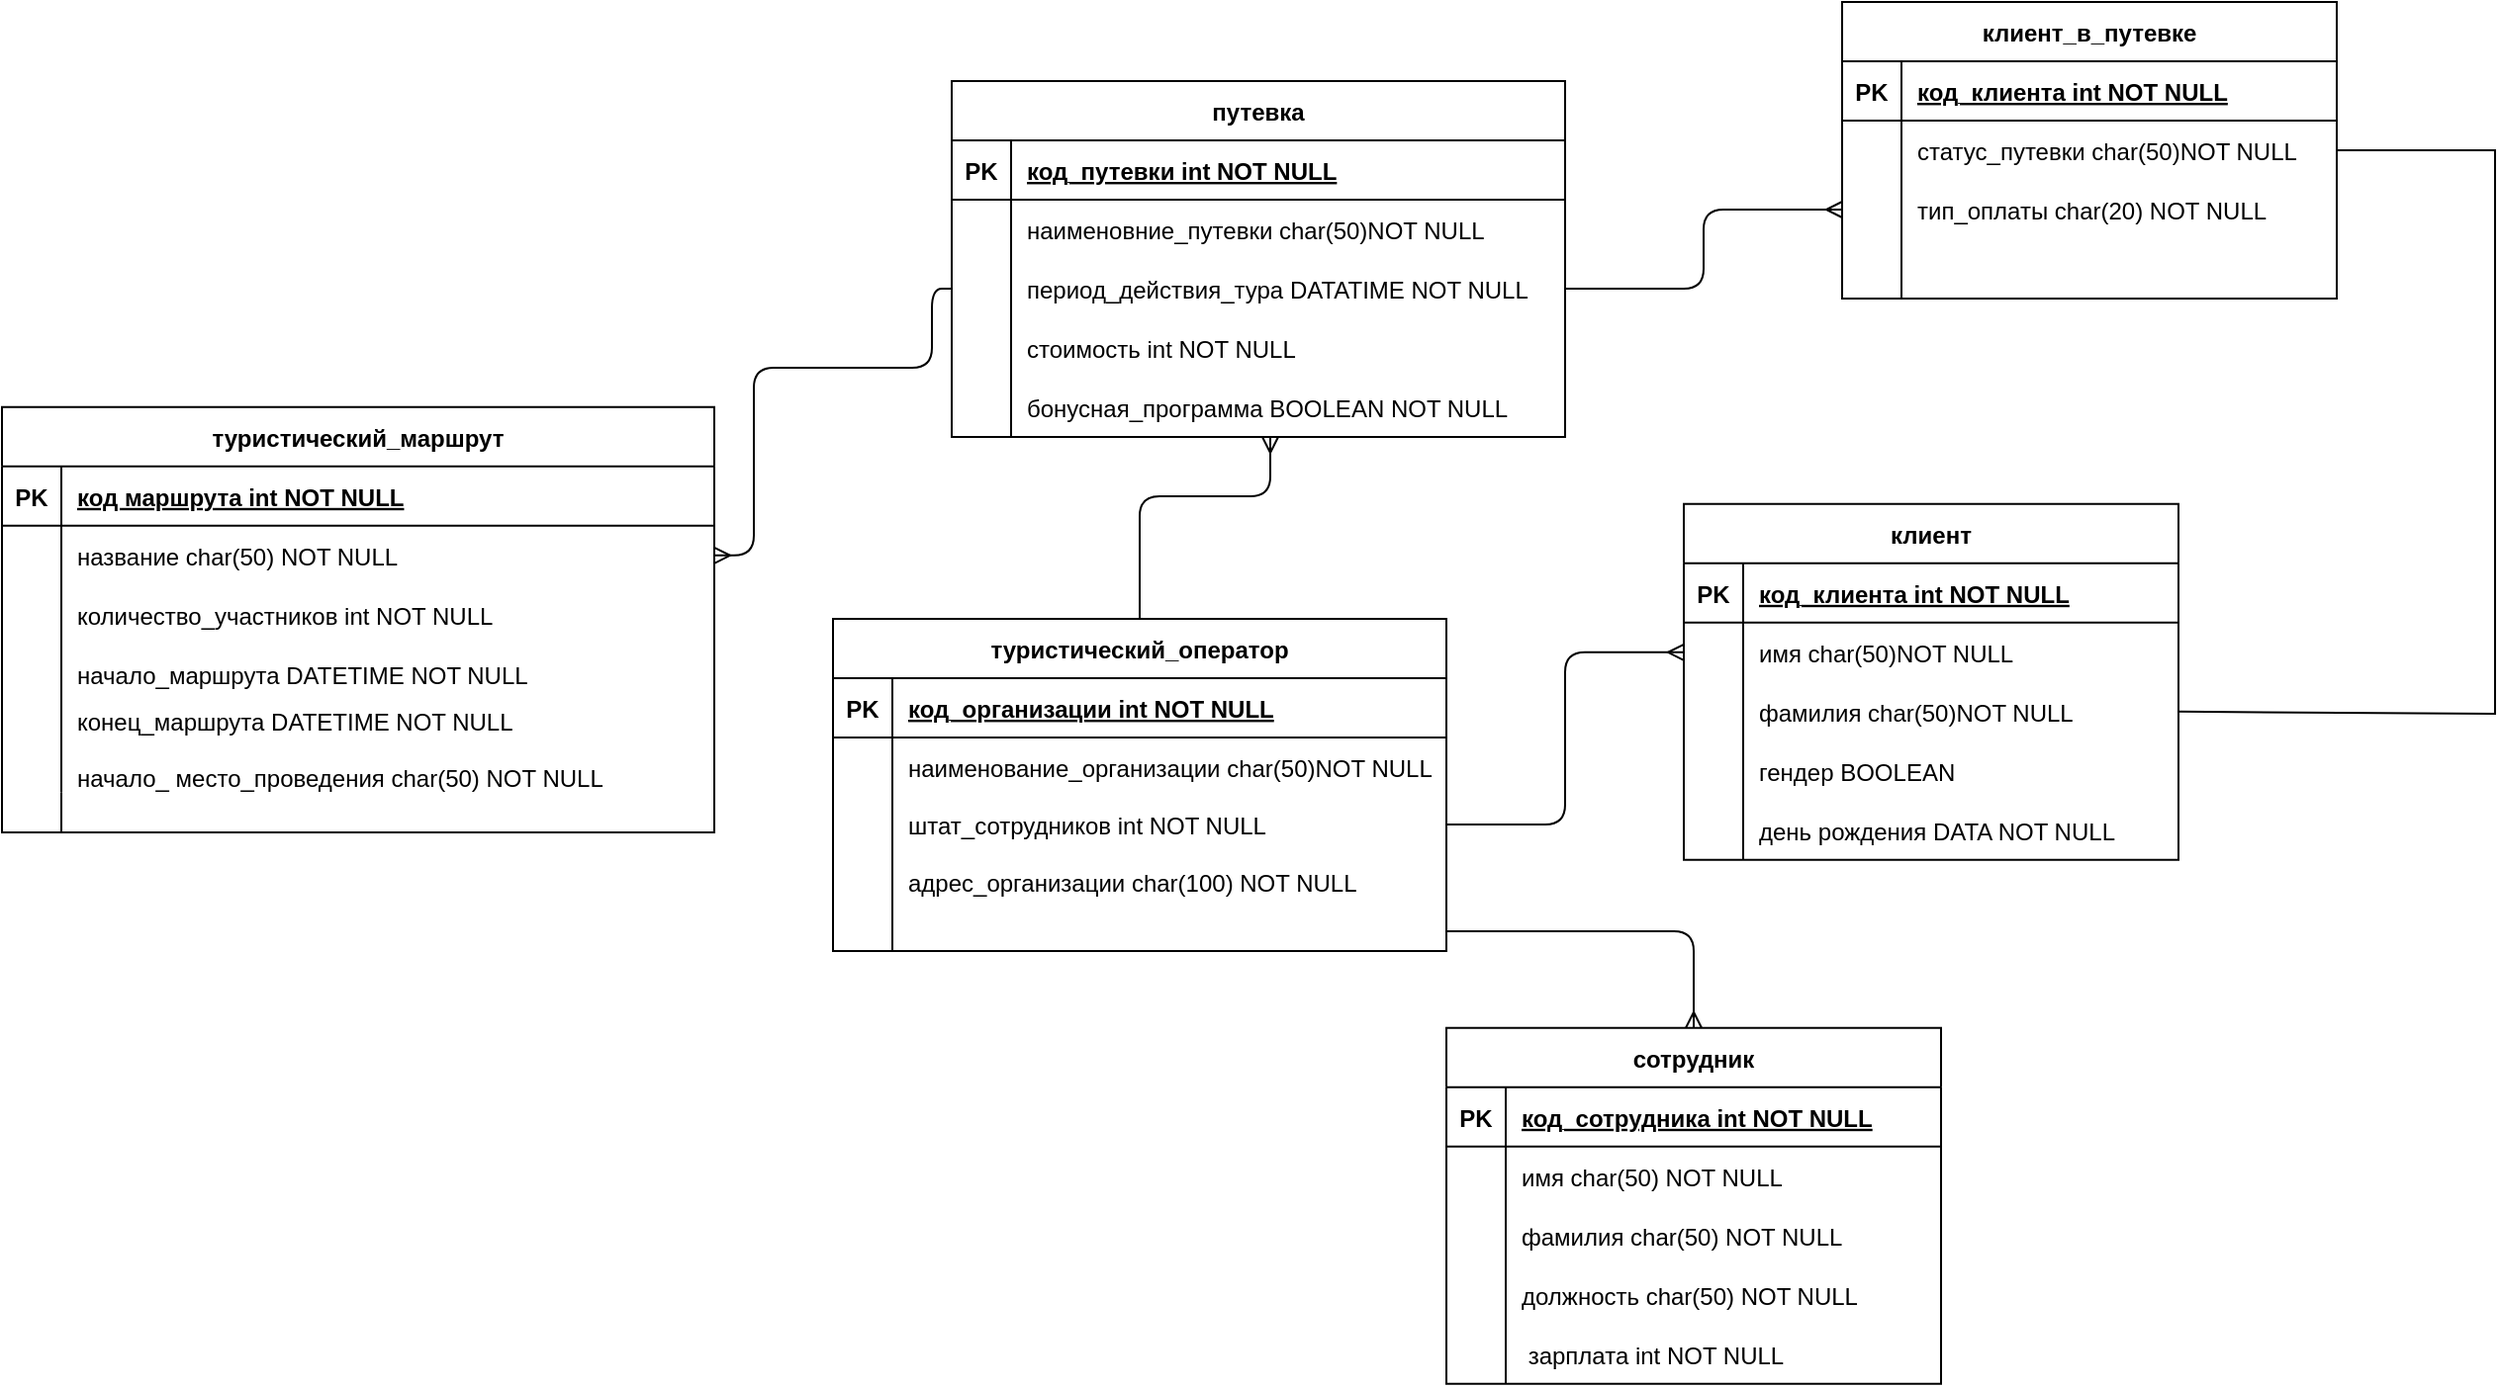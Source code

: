 <mxfile version="20.8.20" type="device" pages="2"><diagram id="9pNSvZv1cm8LxZXLqQYT" name="Страница 1"><mxGraphModel dx="1290" dy="611" grid="1" gridSize="10" guides="1" tooltips="1" connect="1" arrows="1" fold="1" page="1" pageScale="1" pageWidth="850" pageHeight="1100" math="0" shadow="0"><root><mxCell id="0"/><mxCell id="1" parent="0"/><mxCell id="JSvLz7JIpeUkXURHN6qx-24" value="" style="edgeStyle=orthogonalEdgeStyle;endArrow=ERmany;startArrow=none;endFill=0;startFill=0;entryX=1;entryY=0.5;entryDx=0;entryDy=0;exitX=0;exitY=0.5;exitDx=0;exitDy=0;" parent="1" source="sLivveqTH2uI-C7aWuPn-10" target="JSvLz7JIpeUkXURHN6qx-58" edge="1"><mxGeometry width="100" height="100" relative="1" as="geometry"><mxPoint x="890" y="560" as="sourcePoint"/><mxPoint x="800" y="580" as="targetPoint"/><Array as="points"><mxPoint x="890" y="565"/><mxPoint x="890" y="605"/><mxPoint x="800" y="605"/><mxPoint x="800" y="700"/></Array></mxGeometry></mxCell><mxCell id="JSvLz7JIpeUkXURHN6qx-25" value="клиент" style="shape=table;startSize=30;container=1;collapsible=1;childLayout=tableLayout;fixedRows=1;rowLines=0;fontStyle=1;align=center;resizeLast=1;" parent="1" vertex="1"><mxGeometry x="1270.003" y="673.905" width="250" height="180" as="geometry"/></mxCell><mxCell id="JSvLz7JIpeUkXURHN6qx-26" value="" style="shape=partialRectangle;collapsible=0;dropTarget=0;pointerEvents=0;fillColor=none;points=[[0,0.5],[1,0.5]];portConstraint=eastwest;top=0;left=0;right=0;bottom=1;" parent="JSvLz7JIpeUkXURHN6qx-25" vertex="1"><mxGeometry y="30" width="250" height="30" as="geometry"/></mxCell><mxCell id="JSvLz7JIpeUkXURHN6qx-27" value="PK" style="shape=partialRectangle;overflow=hidden;connectable=0;fillColor=none;top=0;left=0;bottom=0;right=0;fontStyle=1;" parent="JSvLz7JIpeUkXURHN6qx-26" vertex="1"><mxGeometry width="30" height="30" as="geometry"><mxRectangle width="30" height="30" as="alternateBounds"/></mxGeometry></mxCell><mxCell id="JSvLz7JIpeUkXURHN6qx-28" value="код_клиента int NOT NULL " style="shape=partialRectangle;overflow=hidden;connectable=0;fillColor=none;top=0;left=0;bottom=0;right=0;align=left;spacingLeft=6;fontStyle=5;" parent="JSvLz7JIpeUkXURHN6qx-26" vertex="1"><mxGeometry x="30" width="220" height="30" as="geometry"><mxRectangle width="220" height="30" as="alternateBounds"/></mxGeometry></mxCell><mxCell id="JSvLz7JIpeUkXURHN6qx-29" value="" style="shape=partialRectangle;collapsible=0;dropTarget=0;pointerEvents=0;fillColor=none;points=[[0,0.5],[1,0.5]];portConstraint=eastwest;top=0;left=0;right=0;bottom=0;" parent="JSvLz7JIpeUkXURHN6qx-25" vertex="1"><mxGeometry y="60" width="250" height="30" as="geometry"/></mxCell><mxCell id="JSvLz7JIpeUkXURHN6qx-30" value="" style="shape=partialRectangle;overflow=hidden;connectable=0;fillColor=none;top=0;left=0;bottom=0;right=0;" parent="JSvLz7JIpeUkXURHN6qx-29" vertex="1"><mxGeometry width="30" height="30" as="geometry"><mxRectangle width="30" height="30" as="alternateBounds"/></mxGeometry></mxCell><mxCell id="JSvLz7JIpeUkXURHN6qx-31" value="имя char(50)NOT NULL" style="shape=partialRectangle;overflow=hidden;connectable=0;fillColor=none;top=0;left=0;bottom=0;right=0;align=left;spacingLeft=6;" parent="JSvLz7JIpeUkXURHN6qx-29" vertex="1"><mxGeometry x="30" width="220" height="30" as="geometry"><mxRectangle width="220" height="30" as="alternateBounds"/></mxGeometry></mxCell><mxCell id="JSvLz7JIpeUkXURHN6qx-187" value="" style="shape=partialRectangle;collapsible=0;dropTarget=0;pointerEvents=0;fillColor=none;points=[[0,0.5],[1,0.5]];portConstraint=eastwest;top=0;left=0;right=0;bottom=0;" parent="JSvLz7JIpeUkXURHN6qx-25" vertex="1"><mxGeometry y="90" width="250" height="30" as="geometry"/></mxCell><mxCell id="JSvLz7JIpeUkXURHN6qx-188" value="" style="shape=partialRectangle;overflow=hidden;connectable=0;fillColor=none;top=0;left=0;bottom=0;right=0;" parent="JSvLz7JIpeUkXURHN6qx-187" vertex="1"><mxGeometry width="30" height="30" as="geometry"><mxRectangle width="30" height="30" as="alternateBounds"/></mxGeometry></mxCell><mxCell id="JSvLz7JIpeUkXURHN6qx-189" value="фамилия char(50)NOT NULL" style="shape=partialRectangle;overflow=hidden;connectable=0;fillColor=none;top=0;left=0;bottom=0;right=0;align=left;spacingLeft=6;" parent="JSvLz7JIpeUkXURHN6qx-187" vertex="1"><mxGeometry x="30" width="220" height="30" as="geometry"><mxRectangle width="220" height="30" as="alternateBounds"/></mxGeometry></mxCell><mxCell id="JSvLz7JIpeUkXURHN6qx-32" value="" style="shape=partialRectangle;collapsible=0;dropTarget=0;pointerEvents=0;fillColor=none;points=[[0,0.5],[1,0.5]];portConstraint=eastwest;top=0;left=0;right=0;bottom=0;" parent="JSvLz7JIpeUkXURHN6qx-25" vertex="1"><mxGeometry y="120" width="250" height="30" as="geometry"/></mxCell><mxCell id="JSvLz7JIpeUkXURHN6qx-33" value="" style="shape=partialRectangle;overflow=hidden;connectable=0;fillColor=none;top=0;left=0;bottom=0;right=0;" parent="JSvLz7JIpeUkXURHN6qx-32" vertex="1"><mxGeometry width="30" height="30" as="geometry"><mxRectangle width="30" height="30" as="alternateBounds"/></mxGeometry></mxCell><mxCell id="JSvLz7JIpeUkXURHN6qx-34" value="гендер BOOLEAN" style="shape=partialRectangle;overflow=hidden;connectable=0;fillColor=none;top=0;left=0;bottom=0;right=0;align=left;spacingLeft=6;" parent="JSvLz7JIpeUkXURHN6qx-32" vertex="1"><mxGeometry x="30" width="220" height="30" as="geometry"><mxRectangle width="220" height="30" as="alternateBounds"/></mxGeometry></mxCell><mxCell id="JSvLz7JIpeUkXURHN6qx-35" value="" style="shape=partialRectangle;collapsible=0;dropTarget=0;pointerEvents=0;fillColor=none;points=[[0,0.5],[1,0.5]];portConstraint=eastwest;top=0;left=0;right=0;bottom=0;" parent="JSvLz7JIpeUkXURHN6qx-25" vertex="1"><mxGeometry y="150" width="250" height="30" as="geometry"/></mxCell><mxCell id="JSvLz7JIpeUkXURHN6qx-36" value="" style="shape=partialRectangle;overflow=hidden;connectable=0;fillColor=none;top=0;left=0;bottom=0;right=0;" parent="JSvLz7JIpeUkXURHN6qx-35" vertex="1"><mxGeometry width="30" height="30" as="geometry"><mxRectangle width="30" height="30" as="alternateBounds"/></mxGeometry></mxCell><mxCell id="JSvLz7JIpeUkXURHN6qx-37" value="день рождения DATA NOT NULL" style="shape=partialRectangle;overflow=hidden;connectable=0;fillColor=none;top=0;left=0;bottom=0;right=0;align=left;spacingLeft=6;" parent="JSvLz7JIpeUkXURHN6qx-35" vertex="1"><mxGeometry x="30" width="220" height="30" as="geometry"><mxRectangle width="220" height="30" as="alternateBounds"/></mxGeometry></mxCell><mxCell id="JSvLz7JIpeUkXURHN6qx-54" value="туристический_маршрут" style="shape=table;startSize=30;container=1;collapsible=1;childLayout=tableLayout;fixedRows=1;rowLines=0;fontStyle=1;align=center;resizeLast=1;" parent="1" vertex="1"><mxGeometry x="420" y="624.9" width="360" height="215.1" as="geometry"/></mxCell><mxCell id="JSvLz7JIpeUkXURHN6qx-55" value="" style="shape=partialRectangle;collapsible=0;dropTarget=0;pointerEvents=0;fillColor=none;points=[[0,0.5],[1,0.5]];portConstraint=eastwest;top=0;left=0;right=0;bottom=1;" parent="JSvLz7JIpeUkXURHN6qx-54" vertex="1"><mxGeometry y="30" width="360" height="30" as="geometry"/></mxCell><mxCell id="JSvLz7JIpeUkXURHN6qx-56" value="PK" style="shape=partialRectangle;overflow=hidden;connectable=0;fillColor=none;top=0;left=0;bottom=0;right=0;fontStyle=1;" parent="JSvLz7JIpeUkXURHN6qx-55" vertex="1"><mxGeometry width="30" height="30" as="geometry"><mxRectangle width="30" height="30" as="alternateBounds"/></mxGeometry></mxCell><mxCell id="JSvLz7JIpeUkXURHN6qx-57" value="код маршрута int NOT NULL " style="shape=partialRectangle;overflow=hidden;connectable=0;fillColor=none;top=0;left=0;bottom=0;right=0;align=left;spacingLeft=6;fontStyle=5;" parent="JSvLz7JIpeUkXURHN6qx-55" vertex="1"><mxGeometry x="30" width="330" height="30" as="geometry"><mxRectangle width="330" height="30" as="alternateBounds"/></mxGeometry></mxCell><mxCell id="JSvLz7JIpeUkXURHN6qx-58" value="" style="shape=partialRectangle;collapsible=0;dropTarget=0;pointerEvents=0;fillColor=none;points=[[0,0.5],[1,0.5]];portConstraint=eastwest;top=0;left=0;right=0;bottom=0;" parent="JSvLz7JIpeUkXURHN6qx-54" vertex="1"><mxGeometry y="60" width="360" height="30" as="geometry"/></mxCell><mxCell id="JSvLz7JIpeUkXURHN6qx-59" value="" style="shape=partialRectangle;overflow=hidden;connectable=0;fillColor=none;top=0;left=0;bottom=0;right=0;" parent="JSvLz7JIpeUkXURHN6qx-58" vertex="1"><mxGeometry width="30" height="30" as="geometry"><mxRectangle width="30" height="30" as="alternateBounds"/></mxGeometry></mxCell><mxCell id="JSvLz7JIpeUkXURHN6qx-60" value="название char(50) NOT NULL" style="shape=partialRectangle;overflow=hidden;connectable=0;fillColor=none;top=0;left=0;bottom=0;right=0;align=left;spacingLeft=6;fontStyle=0" parent="JSvLz7JIpeUkXURHN6qx-58" vertex="1"><mxGeometry x="30" width="330" height="30" as="geometry"><mxRectangle width="330" height="30" as="alternateBounds"/></mxGeometry></mxCell><mxCell id="JSvLz7JIpeUkXURHN6qx-61" value="" style="shape=partialRectangle;collapsible=0;dropTarget=0;pointerEvents=0;fillColor=none;points=[[0,0.5],[1,0.5]];portConstraint=eastwest;top=0;left=0;right=0;bottom=0;" parent="JSvLz7JIpeUkXURHN6qx-54" vertex="1"><mxGeometry y="90" width="360" height="30" as="geometry"/></mxCell><mxCell id="JSvLz7JIpeUkXURHN6qx-62" value="" style="shape=partialRectangle;overflow=hidden;connectable=0;fillColor=none;top=0;left=0;bottom=0;right=0;" parent="JSvLz7JIpeUkXURHN6qx-61" vertex="1"><mxGeometry width="30" height="30" as="geometry"><mxRectangle width="30" height="30" as="alternateBounds"/></mxGeometry></mxCell><mxCell id="JSvLz7JIpeUkXURHN6qx-63" value="количество_участников int NOT NULL" style="shape=partialRectangle;overflow=hidden;connectable=0;fillColor=none;top=0;left=0;bottom=0;right=0;align=left;spacingLeft=6;" parent="JSvLz7JIpeUkXURHN6qx-61" vertex="1"><mxGeometry x="30" width="330" height="30" as="geometry"><mxRectangle width="330" height="30" as="alternateBounds"/></mxGeometry></mxCell><mxCell id="JSvLz7JIpeUkXURHN6qx-64" value="" style="shape=partialRectangle;collapsible=0;dropTarget=0;pointerEvents=0;fillColor=none;points=[[0,0.5],[1,0.5]];portConstraint=eastwest;top=0;left=0;right=0;bottom=0;" parent="JSvLz7JIpeUkXURHN6qx-54" vertex="1"><mxGeometry y="120" width="360" height="30" as="geometry"/></mxCell><mxCell id="JSvLz7JIpeUkXURHN6qx-65" value="" style="shape=partialRectangle;overflow=hidden;connectable=0;fillColor=none;top=0;left=0;bottom=0;right=0;" parent="JSvLz7JIpeUkXURHN6qx-64" vertex="1"><mxGeometry width="30" height="30" as="geometry"><mxRectangle width="30" height="30" as="alternateBounds"/></mxGeometry></mxCell><mxCell id="JSvLz7JIpeUkXURHN6qx-66" value="начало_маршрута DATETIME NOT NULL" style="shape=partialRectangle;overflow=hidden;connectable=0;fillColor=none;top=0;left=0;bottom=0;right=0;align=left;spacingLeft=6;" parent="JSvLz7JIpeUkXURHN6qx-64" vertex="1"><mxGeometry x="30" width="330" height="30" as="geometry"><mxRectangle width="330" height="30" as="alternateBounds"/></mxGeometry></mxCell><mxCell id="JSvLz7JIpeUkXURHN6qx-67" value="" style="shape=partialRectangle;collapsible=0;dropTarget=0;pointerEvents=0;fillColor=none;points=[[0,0.5],[1,0.5]];portConstraint=eastwest;top=0;left=0;right=0;bottom=0;" parent="JSvLz7JIpeUkXURHN6qx-54" vertex="1"><mxGeometry y="150" width="360" height="45" as="geometry"/></mxCell><mxCell id="JSvLz7JIpeUkXURHN6qx-68" value="" style="shape=partialRectangle;overflow=hidden;connectable=0;fillColor=none;top=0;left=0;bottom=0;right=0;" parent="JSvLz7JIpeUkXURHN6qx-67" vertex="1"><mxGeometry width="30" height="45" as="geometry"><mxRectangle width="30" height="45" as="alternateBounds"/></mxGeometry></mxCell><mxCell id="JSvLz7JIpeUkXURHN6qx-69" value="конец_маршрута DATETIME NOT NULL&#10;&#10;" style="shape=partialRectangle;overflow=hidden;connectable=0;fillColor=none;top=0;left=0;bottom=0;right=0;align=left;spacingLeft=6;" parent="JSvLz7JIpeUkXURHN6qx-67" vertex="1"><mxGeometry x="30" width="330" height="45" as="geometry"><mxRectangle width="330" height="45" as="alternateBounds"/></mxGeometry></mxCell><mxCell id="JSvLz7JIpeUkXURHN6qx-169" value="" style="edgeStyle=orthogonalEdgeStyle;endArrow=ERmany;startArrow=none;endFill=0;startFill=0;exitX=1;exitY=0.5;exitDx=0;exitDy=0;entryX=0;entryY=0.5;entryDx=0;entryDy=0;" parent="1" source="sLivveqTH2uI-C7aWuPn-10" target="H5xOUvcDGnsaONDQnz5r-8" edge="1"><mxGeometry width="100" height="100" relative="1" as="geometry"><mxPoint x="1200" y="590" as="sourcePoint"/><mxPoint x="1600" y="720" as="targetPoint"/></mxGeometry></mxCell><mxCell id="JSvLz7JIpeUkXURHN6qx-183" value="" style="edgeStyle=orthogonalEdgeStyle;endArrow=ERmany;startArrow=none;endFill=0;startFill=0;entryX=0;entryY=0.5;entryDx=0;entryDy=0;exitX=1;exitY=0.5;exitDx=0;exitDy=0;" parent="1" source="sLivveqTH2uI-C7aWuPn-44" target="JSvLz7JIpeUkXURHN6qx-29" edge="1"><mxGeometry width="100" height="100" relative="1" as="geometry"><mxPoint x="1180" y="900" as="sourcePoint"/><mxPoint x="1190.033" y="983.905" as="targetPoint"/></mxGeometry></mxCell><mxCell id="gkys1zccsTTj8835w1eK-18" value="начало_ место_проведения char(50) NOT NULL&#10;&#10;" style="shape=partialRectangle;overflow=hidden;connectable=0;fillColor=none;top=0;left=0;bottom=0;right=0;align=left;spacingLeft=6;" parent="1" vertex="1"><mxGeometry x="450" y="804" width="300" height="36" as="geometry"><mxRectangle width="251.33" height="36" as="alternateBounds"/></mxGeometry></mxCell><mxCell id="sLivveqTH2uI-C7aWuPn-1" value="" style="endArrow=none;html=1;rounded=0;" parent="1" edge="1"><mxGeometry width="50" height="50" relative="1" as="geometry"><mxPoint x="450" y="840" as="sourcePoint"/><mxPoint x="450" y="820" as="targetPoint"/></mxGeometry></mxCell><mxCell id="sLivveqTH2uI-C7aWuPn-3" value="путевка" style="shape=table;startSize=30;container=1;collapsible=1;childLayout=tableLayout;fixedRows=1;rowLines=0;fontStyle=1;align=center;resizeLast=1;" parent="1" vertex="1"><mxGeometry x="900" y="460" width="310" height="180" as="geometry"/></mxCell><mxCell id="sLivveqTH2uI-C7aWuPn-4" value="" style="shape=partialRectangle;collapsible=0;dropTarget=0;pointerEvents=0;fillColor=none;points=[[0,0.5],[1,0.5]];portConstraint=eastwest;top=0;left=0;right=0;bottom=1;" parent="sLivveqTH2uI-C7aWuPn-3" vertex="1"><mxGeometry y="30" width="310" height="30" as="geometry"/></mxCell><mxCell id="sLivveqTH2uI-C7aWuPn-5" value="PK" style="shape=partialRectangle;overflow=hidden;connectable=0;fillColor=none;top=0;left=0;bottom=0;right=0;fontStyle=1;" parent="sLivveqTH2uI-C7aWuPn-4" vertex="1"><mxGeometry width="30" height="30" as="geometry"><mxRectangle width="30" height="30" as="alternateBounds"/></mxGeometry></mxCell><mxCell id="sLivveqTH2uI-C7aWuPn-6" value="код_путевки int NOT NULL " style="shape=partialRectangle;overflow=hidden;connectable=0;fillColor=none;top=0;left=0;bottom=0;right=0;align=left;spacingLeft=6;fontStyle=5;" parent="sLivveqTH2uI-C7aWuPn-4" vertex="1"><mxGeometry x="30" width="280" height="30" as="geometry"><mxRectangle width="280" height="30" as="alternateBounds"/></mxGeometry></mxCell><mxCell id="sLivveqTH2uI-C7aWuPn-7" value="" style="shape=partialRectangle;collapsible=0;dropTarget=0;pointerEvents=0;fillColor=none;points=[[0,0.5],[1,0.5]];portConstraint=eastwest;top=0;left=0;right=0;bottom=0;" parent="sLivveqTH2uI-C7aWuPn-3" vertex="1"><mxGeometry y="60" width="310" height="30" as="geometry"/></mxCell><mxCell id="sLivveqTH2uI-C7aWuPn-8" value="" style="shape=partialRectangle;overflow=hidden;connectable=0;fillColor=none;top=0;left=0;bottom=0;right=0;" parent="sLivveqTH2uI-C7aWuPn-7" vertex="1"><mxGeometry width="30" height="30" as="geometry"><mxRectangle width="30" height="30" as="alternateBounds"/></mxGeometry></mxCell><mxCell id="sLivveqTH2uI-C7aWuPn-9" value="наименовние_путевки char(50)NOT NULL" style="shape=partialRectangle;overflow=hidden;connectable=0;fillColor=none;top=0;left=0;bottom=0;right=0;align=left;spacingLeft=6;" parent="sLivveqTH2uI-C7aWuPn-7" vertex="1"><mxGeometry x="30" width="280" height="30" as="geometry"><mxRectangle width="280" height="30" as="alternateBounds"/></mxGeometry></mxCell><mxCell id="sLivveqTH2uI-C7aWuPn-10" value="" style="shape=partialRectangle;collapsible=0;dropTarget=0;pointerEvents=0;fillColor=none;points=[[0,0.5],[1,0.5]];portConstraint=eastwest;top=0;left=0;right=0;bottom=0;" parent="sLivveqTH2uI-C7aWuPn-3" vertex="1"><mxGeometry y="90" width="310" height="30" as="geometry"/></mxCell><mxCell id="sLivveqTH2uI-C7aWuPn-11" value="" style="shape=partialRectangle;overflow=hidden;connectable=0;fillColor=none;top=0;left=0;bottom=0;right=0;" parent="sLivveqTH2uI-C7aWuPn-10" vertex="1"><mxGeometry width="30" height="30" as="geometry"><mxRectangle width="30" height="30" as="alternateBounds"/></mxGeometry></mxCell><mxCell id="sLivveqTH2uI-C7aWuPn-12" value="период_действия_тура DATATIME NOT NULL" style="shape=partialRectangle;overflow=hidden;connectable=0;fillColor=none;top=0;left=0;bottom=0;right=0;align=left;spacingLeft=6;" parent="sLivveqTH2uI-C7aWuPn-10" vertex="1"><mxGeometry x="30" width="280" height="30" as="geometry"><mxRectangle width="280" height="30" as="alternateBounds"/></mxGeometry></mxCell><mxCell id="sLivveqTH2uI-C7aWuPn-13" value="" style="shape=partialRectangle;collapsible=0;dropTarget=0;pointerEvents=0;fillColor=none;points=[[0,0.5],[1,0.5]];portConstraint=eastwest;top=0;left=0;right=0;bottom=0;" parent="sLivveqTH2uI-C7aWuPn-3" vertex="1"><mxGeometry y="120" width="310" height="30" as="geometry"/></mxCell><mxCell id="sLivveqTH2uI-C7aWuPn-14" value="" style="shape=partialRectangle;overflow=hidden;connectable=0;fillColor=none;top=0;left=0;bottom=0;right=0;" parent="sLivveqTH2uI-C7aWuPn-13" vertex="1"><mxGeometry width="30" height="30" as="geometry"><mxRectangle width="30" height="30" as="alternateBounds"/></mxGeometry></mxCell><mxCell id="sLivveqTH2uI-C7aWuPn-15" value="стоимость int NOT NULL" style="shape=partialRectangle;overflow=hidden;connectable=0;fillColor=none;top=0;left=0;bottom=0;right=0;align=left;spacingLeft=6;" parent="sLivveqTH2uI-C7aWuPn-13" vertex="1"><mxGeometry x="30" width="280" height="30" as="geometry"><mxRectangle width="280" height="30" as="alternateBounds"/></mxGeometry></mxCell><mxCell id="sLivveqTH2uI-C7aWuPn-16" value="" style="shape=partialRectangle;collapsible=0;dropTarget=0;pointerEvents=0;fillColor=none;points=[[0,0.5],[1,0.5]];portConstraint=eastwest;top=0;left=0;right=0;bottom=0;" parent="sLivveqTH2uI-C7aWuPn-3" vertex="1"><mxGeometry y="150" width="310" height="30" as="geometry"/></mxCell><mxCell id="sLivveqTH2uI-C7aWuPn-17" value="" style="shape=partialRectangle;overflow=hidden;connectable=0;fillColor=none;top=0;left=0;bottom=0;right=0;" parent="sLivveqTH2uI-C7aWuPn-16" vertex="1"><mxGeometry width="30" height="30" as="geometry"><mxRectangle width="30" height="30" as="alternateBounds"/></mxGeometry></mxCell><mxCell id="sLivveqTH2uI-C7aWuPn-18" value="бонусная_программа BOOLEAN NOT NULL" style="shape=partialRectangle;overflow=hidden;connectable=0;fillColor=none;top=0;left=0;bottom=0;right=0;align=left;spacingLeft=6;" parent="sLivveqTH2uI-C7aWuPn-16" vertex="1"><mxGeometry x="30" width="280" height="30" as="geometry"><mxRectangle width="280" height="30" as="alternateBounds"/></mxGeometry></mxCell><mxCell id="sLivveqTH2uI-C7aWuPn-37" value="туристический_оператор" style="shape=table;startSize=30;container=1;collapsible=1;childLayout=tableLayout;fixedRows=1;rowLines=0;fontStyle=1;align=center;resizeLast=1;" parent="1" vertex="1"><mxGeometry x="840" y="732" width="310" height="168" as="geometry"/></mxCell><mxCell id="sLivveqTH2uI-C7aWuPn-38" value="" style="shape=partialRectangle;collapsible=0;dropTarget=0;pointerEvents=0;fillColor=none;points=[[0,0.5],[1,0.5]];portConstraint=eastwest;top=0;left=0;right=0;bottom=1;" parent="sLivveqTH2uI-C7aWuPn-37" vertex="1"><mxGeometry y="30" width="310" height="30" as="geometry"/></mxCell><mxCell id="sLivveqTH2uI-C7aWuPn-39" value="PK" style="shape=partialRectangle;overflow=hidden;connectable=0;fillColor=none;top=0;left=0;bottom=0;right=0;fontStyle=1;" parent="sLivveqTH2uI-C7aWuPn-38" vertex="1"><mxGeometry width="30" height="30" as="geometry"><mxRectangle width="30" height="30" as="alternateBounds"/></mxGeometry></mxCell><mxCell id="sLivveqTH2uI-C7aWuPn-40" value="код_организации int NOT NULL " style="shape=partialRectangle;overflow=hidden;connectable=0;fillColor=none;top=0;left=0;bottom=0;right=0;align=left;spacingLeft=6;fontStyle=5;" parent="sLivveqTH2uI-C7aWuPn-38" vertex="1"><mxGeometry x="30" width="280" height="30" as="geometry"><mxRectangle width="280" height="30" as="alternateBounds"/></mxGeometry></mxCell><mxCell id="sLivveqTH2uI-C7aWuPn-41" value="" style="shape=partialRectangle;collapsible=0;dropTarget=0;pointerEvents=0;fillColor=none;points=[[0,0.5],[1,0.5]];portConstraint=eastwest;top=0;left=0;right=0;bottom=0;" parent="sLivveqTH2uI-C7aWuPn-37" vertex="1"><mxGeometry y="60" width="310" height="30" as="geometry"/></mxCell><mxCell id="sLivveqTH2uI-C7aWuPn-42" value="" style="shape=partialRectangle;overflow=hidden;connectable=0;fillColor=none;top=0;left=0;bottom=0;right=0;" parent="sLivveqTH2uI-C7aWuPn-41" vertex="1"><mxGeometry width="30" height="30" as="geometry"><mxRectangle width="30" height="30" as="alternateBounds"/></mxGeometry></mxCell><mxCell id="sLivveqTH2uI-C7aWuPn-43" value="наименование_организации char(50)NOT NULL" style="shape=partialRectangle;overflow=hidden;connectable=0;fillColor=none;top=0;left=0;bottom=0;right=0;align=left;spacingLeft=6;" parent="sLivveqTH2uI-C7aWuPn-41" vertex="1"><mxGeometry x="30" width="280" height="30" as="geometry"><mxRectangle width="280" height="30" as="alternateBounds"/></mxGeometry></mxCell><mxCell id="sLivveqTH2uI-C7aWuPn-44" value="" style="shape=partialRectangle;collapsible=0;dropTarget=0;pointerEvents=0;fillColor=none;points=[[0,0.5],[1,0.5]];portConstraint=eastwest;top=0;left=0;right=0;bottom=0;" parent="sLivveqTH2uI-C7aWuPn-37" vertex="1"><mxGeometry y="90" width="310" height="28" as="geometry"/></mxCell><mxCell id="sLivveqTH2uI-C7aWuPn-45" value="" style="shape=partialRectangle;overflow=hidden;connectable=0;fillColor=none;top=0;left=0;bottom=0;right=0;" parent="sLivveqTH2uI-C7aWuPn-44" vertex="1"><mxGeometry width="30" height="28" as="geometry"><mxRectangle width="30" height="28" as="alternateBounds"/></mxGeometry></mxCell><mxCell id="sLivveqTH2uI-C7aWuPn-46" value="штат_сотрудников int NOT NULL" style="shape=partialRectangle;overflow=hidden;connectable=0;fillColor=none;top=0;left=0;bottom=0;right=0;align=left;spacingLeft=6;" parent="sLivveqTH2uI-C7aWuPn-44" vertex="1"><mxGeometry x="30" width="280" height="28" as="geometry"><mxRectangle width="280" height="28" as="alternateBounds"/></mxGeometry></mxCell><mxCell id="sLivveqTH2uI-C7aWuPn-47" value="" style="shape=partialRectangle;collapsible=0;dropTarget=0;pointerEvents=0;fillColor=none;points=[[0,0.5],[1,0.5]];portConstraint=eastwest;top=0;left=0;right=0;bottom=0;" parent="sLivveqTH2uI-C7aWuPn-37" vertex="1"><mxGeometry y="118" width="310" height="30" as="geometry"/></mxCell><mxCell id="sLivveqTH2uI-C7aWuPn-48" value="" style="shape=partialRectangle;overflow=hidden;connectable=0;fillColor=none;top=0;left=0;bottom=0;right=0;" parent="sLivveqTH2uI-C7aWuPn-47" vertex="1"><mxGeometry width="30" height="30" as="geometry"><mxRectangle width="30" height="30" as="alternateBounds"/></mxGeometry></mxCell><mxCell id="sLivveqTH2uI-C7aWuPn-49" value="адрес_организации char(100) NOT NULL" style="shape=partialRectangle;overflow=hidden;connectable=0;fillColor=none;top=0;left=0;bottom=0;right=0;align=left;spacingLeft=6;" parent="sLivveqTH2uI-C7aWuPn-47" vertex="1"><mxGeometry x="30" width="280" height="30" as="geometry"><mxRectangle width="280" height="30" as="alternateBounds"/></mxGeometry></mxCell><mxCell id="sLivveqTH2uI-C7aWuPn-50" value="" style="shape=partialRectangle;collapsible=0;dropTarget=0;pointerEvents=0;fillColor=none;points=[[0,0.5],[1,0.5]];portConstraint=eastwest;top=0;left=0;right=0;bottom=0;" parent="sLivveqTH2uI-C7aWuPn-37" vertex="1"><mxGeometry y="148" width="310" height="20" as="geometry"/></mxCell><mxCell id="sLivveqTH2uI-C7aWuPn-51" value="" style="shape=partialRectangle;overflow=hidden;connectable=0;fillColor=none;top=0;left=0;bottom=0;right=0;" parent="sLivveqTH2uI-C7aWuPn-50" vertex="1"><mxGeometry width="30" height="20" as="geometry"><mxRectangle width="30" height="20" as="alternateBounds"/></mxGeometry></mxCell><mxCell id="sLivveqTH2uI-C7aWuPn-52" value="" style="shape=partialRectangle;overflow=hidden;connectable=0;fillColor=none;top=0;left=0;bottom=0;right=0;align=left;spacingLeft=6;" parent="sLivveqTH2uI-C7aWuPn-50" vertex="1"><mxGeometry x="30" width="280" height="20" as="geometry"><mxRectangle width="280" height="20" as="alternateBounds"/></mxGeometry></mxCell><mxCell id="sLivveqTH2uI-C7aWuPn-53" value="" style="edgeStyle=orthogonalEdgeStyle;endArrow=ERmany;startArrow=none;endFill=0;startFill=0;exitX=0.5;exitY=0;exitDx=0;exitDy=0;" parent="1" source="sLivveqTH2uI-C7aWuPn-37" edge="1"><mxGeometry width="100" height="100" relative="1" as="geometry"><mxPoint x="1130" y="597" as="sourcePoint"/><mxPoint x="1061" y="640" as="targetPoint"/><Array as="points"><mxPoint x="995" y="670"/><mxPoint x="1061" y="670"/></Array></mxGeometry></mxCell><mxCell id="sLivveqTH2uI-C7aWuPn-54" value="сотрудник" style="shape=table;startSize=30;container=1;collapsible=1;childLayout=tableLayout;fixedRows=1;rowLines=0;fontStyle=1;align=center;resizeLast=1;" parent="1" vertex="1"><mxGeometry x="1150.003" y="938.905" width="250" height="180" as="geometry"/></mxCell><mxCell id="sLivveqTH2uI-C7aWuPn-55" value="" style="shape=partialRectangle;collapsible=0;dropTarget=0;pointerEvents=0;fillColor=none;points=[[0,0.5],[1,0.5]];portConstraint=eastwest;top=0;left=0;right=0;bottom=1;" parent="sLivveqTH2uI-C7aWuPn-54" vertex="1"><mxGeometry y="30" width="250" height="30" as="geometry"/></mxCell><mxCell id="sLivveqTH2uI-C7aWuPn-56" value="PK" style="shape=partialRectangle;overflow=hidden;connectable=0;fillColor=none;top=0;left=0;bottom=0;right=0;fontStyle=1;" parent="sLivveqTH2uI-C7aWuPn-55" vertex="1"><mxGeometry width="30" height="30" as="geometry"><mxRectangle width="30" height="30" as="alternateBounds"/></mxGeometry></mxCell><mxCell id="sLivveqTH2uI-C7aWuPn-57" value="код_сотрудника int NOT NULL " style="shape=partialRectangle;overflow=hidden;connectable=0;fillColor=none;top=0;left=0;bottom=0;right=0;align=left;spacingLeft=6;fontStyle=5;" parent="sLivveqTH2uI-C7aWuPn-55" vertex="1"><mxGeometry x="30" width="220" height="30" as="geometry"><mxRectangle width="220" height="30" as="alternateBounds"/></mxGeometry></mxCell><mxCell id="sLivveqTH2uI-C7aWuPn-58" value="" style="shape=partialRectangle;collapsible=0;dropTarget=0;pointerEvents=0;fillColor=none;points=[[0,0.5],[1,0.5]];portConstraint=eastwest;top=0;left=0;right=0;bottom=0;" parent="sLivveqTH2uI-C7aWuPn-54" vertex="1"><mxGeometry y="60" width="250" height="30" as="geometry"/></mxCell><mxCell id="sLivveqTH2uI-C7aWuPn-59" value="" style="shape=partialRectangle;overflow=hidden;connectable=0;fillColor=none;top=0;left=0;bottom=0;right=0;" parent="sLivveqTH2uI-C7aWuPn-58" vertex="1"><mxGeometry width="30" height="30" as="geometry"><mxRectangle width="30" height="30" as="alternateBounds"/></mxGeometry></mxCell><mxCell id="sLivveqTH2uI-C7aWuPn-60" value="имя char(50) NOT NULL" style="shape=partialRectangle;overflow=hidden;connectable=0;fillColor=none;top=0;left=0;bottom=0;right=0;align=left;spacingLeft=6;" parent="sLivveqTH2uI-C7aWuPn-58" vertex="1"><mxGeometry x="30" width="220" height="30" as="geometry"><mxRectangle width="220" height="30" as="alternateBounds"/></mxGeometry></mxCell><mxCell id="sLivveqTH2uI-C7aWuPn-61" value="" style="shape=partialRectangle;collapsible=0;dropTarget=0;pointerEvents=0;fillColor=none;points=[[0,0.5],[1,0.5]];portConstraint=eastwest;top=0;left=0;right=0;bottom=0;" parent="sLivveqTH2uI-C7aWuPn-54" vertex="1"><mxGeometry y="90" width="250" height="30" as="geometry"/></mxCell><mxCell id="sLivveqTH2uI-C7aWuPn-62" value="" style="shape=partialRectangle;overflow=hidden;connectable=0;fillColor=none;top=0;left=0;bottom=0;right=0;" parent="sLivveqTH2uI-C7aWuPn-61" vertex="1"><mxGeometry width="30" height="30" as="geometry"><mxRectangle width="30" height="30" as="alternateBounds"/></mxGeometry></mxCell><mxCell id="sLivveqTH2uI-C7aWuPn-63" value="фамилия char(50) NOT NULL" style="shape=partialRectangle;overflow=hidden;connectable=0;fillColor=none;top=0;left=0;bottom=0;right=0;align=left;spacingLeft=6;" parent="sLivveqTH2uI-C7aWuPn-61" vertex="1"><mxGeometry x="30" width="220" height="30" as="geometry"><mxRectangle width="220" height="30" as="alternateBounds"/></mxGeometry></mxCell><mxCell id="sLivveqTH2uI-C7aWuPn-64" value="" style="shape=partialRectangle;collapsible=0;dropTarget=0;pointerEvents=0;fillColor=none;points=[[0,0.5],[1,0.5]];portConstraint=eastwest;top=0;left=0;right=0;bottom=0;" parent="sLivveqTH2uI-C7aWuPn-54" vertex="1"><mxGeometry y="120" width="250" height="30" as="geometry"/></mxCell><mxCell id="sLivveqTH2uI-C7aWuPn-65" value="" style="shape=partialRectangle;overflow=hidden;connectable=0;fillColor=none;top=0;left=0;bottom=0;right=0;" parent="sLivveqTH2uI-C7aWuPn-64" vertex="1"><mxGeometry width="30" height="30" as="geometry"><mxRectangle width="30" height="30" as="alternateBounds"/></mxGeometry></mxCell><mxCell id="sLivveqTH2uI-C7aWuPn-66" value="должность char(50) NOT NULL" style="shape=partialRectangle;overflow=hidden;connectable=0;fillColor=none;top=0;left=0;bottom=0;right=0;align=left;spacingLeft=6;" parent="sLivveqTH2uI-C7aWuPn-64" vertex="1"><mxGeometry x="30" width="220" height="30" as="geometry"><mxRectangle width="220" height="30" as="alternateBounds"/></mxGeometry></mxCell><mxCell id="sLivveqTH2uI-C7aWuPn-67" value="" style="shape=partialRectangle;collapsible=0;dropTarget=0;pointerEvents=0;fillColor=none;points=[[0,0.5],[1,0.5]];portConstraint=eastwest;top=0;left=0;right=0;bottom=0;" parent="sLivveqTH2uI-C7aWuPn-54" vertex="1"><mxGeometry y="150" width="250" height="30" as="geometry"/></mxCell><mxCell id="sLivveqTH2uI-C7aWuPn-68" value="" style="shape=partialRectangle;overflow=hidden;connectable=0;fillColor=none;top=0;left=0;bottom=0;right=0;" parent="sLivveqTH2uI-C7aWuPn-67" vertex="1"><mxGeometry width="30" height="30" as="geometry"><mxRectangle width="30" height="30" as="alternateBounds"/></mxGeometry></mxCell><mxCell id="sLivveqTH2uI-C7aWuPn-69" value=" зарплата int NOT NULL" style="shape=partialRectangle;overflow=hidden;connectable=0;fillColor=none;top=0;left=0;bottom=0;right=0;align=left;spacingLeft=6;" parent="sLivveqTH2uI-C7aWuPn-67" vertex="1"><mxGeometry x="30" width="220" height="30" as="geometry"><mxRectangle width="220" height="30" as="alternateBounds"/></mxGeometry></mxCell><mxCell id="sLivveqTH2uI-C7aWuPn-70" value="" style="edgeStyle=orthogonalEdgeStyle;endArrow=ERmany;startArrow=none;endFill=0;startFill=0;entryX=0.5;entryY=0;entryDx=0;entryDy=0;" parent="1" source="sLivveqTH2uI-C7aWuPn-50" target="sLivveqTH2uI-C7aWuPn-54" edge="1"><mxGeometry width="100" height="100" relative="1" as="geometry"><mxPoint x="1160" y="846" as="sourcePoint"/><mxPoint x="1280" y="759" as="targetPoint"/></mxGeometry></mxCell><mxCell id="H5xOUvcDGnsaONDQnz5r-1" value="клиент_в_путевке" style="shape=table;startSize=30;container=1;collapsible=1;childLayout=tableLayout;fixedRows=1;rowLines=0;fontStyle=1;align=center;resizeLast=1;" vertex="1" parent="1"><mxGeometry x="1350.003" y="420.005" width="250" height="150" as="geometry"/></mxCell><mxCell id="H5xOUvcDGnsaONDQnz5r-2" value="" style="shape=partialRectangle;collapsible=0;dropTarget=0;pointerEvents=0;fillColor=none;points=[[0,0.5],[1,0.5]];portConstraint=eastwest;top=0;left=0;right=0;bottom=1;" vertex="1" parent="H5xOUvcDGnsaONDQnz5r-1"><mxGeometry y="30" width="250" height="30" as="geometry"/></mxCell><mxCell id="H5xOUvcDGnsaONDQnz5r-3" value="PK" style="shape=partialRectangle;overflow=hidden;connectable=0;fillColor=none;top=0;left=0;bottom=0;right=0;fontStyle=1;" vertex="1" parent="H5xOUvcDGnsaONDQnz5r-2"><mxGeometry width="30" height="30" as="geometry"><mxRectangle width="30" height="30" as="alternateBounds"/></mxGeometry></mxCell><mxCell id="H5xOUvcDGnsaONDQnz5r-4" value="код_клиента int NOT NULL " style="shape=partialRectangle;overflow=hidden;connectable=0;fillColor=none;top=0;left=0;bottom=0;right=0;align=left;spacingLeft=6;fontStyle=5;" vertex="1" parent="H5xOUvcDGnsaONDQnz5r-2"><mxGeometry x="30" width="220" height="30" as="geometry"><mxRectangle width="220" height="30" as="alternateBounds"/></mxGeometry></mxCell><mxCell id="H5xOUvcDGnsaONDQnz5r-5" value="" style="shape=partialRectangle;collapsible=0;dropTarget=0;pointerEvents=0;fillColor=none;points=[[0,0.5],[1,0.5]];portConstraint=eastwest;top=0;left=0;right=0;bottom=0;" vertex="1" parent="H5xOUvcDGnsaONDQnz5r-1"><mxGeometry y="60" width="250" height="30" as="geometry"/></mxCell><mxCell id="H5xOUvcDGnsaONDQnz5r-6" value="" style="shape=partialRectangle;overflow=hidden;connectable=0;fillColor=none;top=0;left=0;bottom=0;right=0;" vertex="1" parent="H5xOUvcDGnsaONDQnz5r-5"><mxGeometry width="30" height="30" as="geometry"><mxRectangle width="30" height="30" as="alternateBounds"/></mxGeometry></mxCell><mxCell id="H5xOUvcDGnsaONDQnz5r-7" value="статус_путевки char(50)NOT NULL" style="shape=partialRectangle;overflow=hidden;connectable=0;fillColor=none;top=0;left=0;bottom=0;right=0;align=left;spacingLeft=6;" vertex="1" parent="H5xOUvcDGnsaONDQnz5r-5"><mxGeometry x="30" width="220" height="30" as="geometry"><mxRectangle width="220" height="30" as="alternateBounds"/></mxGeometry></mxCell><mxCell id="H5xOUvcDGnsaONDQnz5r-8" value="" style="shape=partialRectangle;collapsible=0;dropTarget=0;pointerEvents=0;fillColor=none;points=[[0,0.5],[1,0.5]];portConstraint=eastwest;top=0;left=0;right=0;bottom=0;" vertex="1" parent="H5xOUvcDGnsaONDQnz5r-1"><mxGeometry y="90" width="250" height="30" as="geometry"/></mxCell><mxCell id="H5xOUvcDGnsaONDQnz5r-9" value="" style="shape=partialRectangle;overflow=hidden;connectable=0;fillColor=none;top=0;left=0;bottom=0;right=0;" vertex="1" parent="H5xOUvcDGnsaONDQnz5r-8"><mxGeometry width="30" height="30" as="geometry"><mxRectangle width="30" height="30" as="alternateBounds"/></mxGeometry></mxCell><mxCell id="H5xOUvcDGnsaONDQnz5r-10" value="тип_оплаты char(20) NOT NULL" style="shape=partialRectangle;overflow=hidden;connectable=0;fillColor=none;top=0;left=0;bottom=0;right=0;align=left;spacingLeft=6;" vertex="1" parent="H5xOUvcDGnsaONDQnz5r-8"><mxGeometry x="30" width="220" height="30" as="geometry"><mxRectangle width="220" height="30" as="alternateBounds"/></mxGeometry></mxCell><mxCell id="H5xOUvcDGnsaONDQnz5r-11" value="" style="shape=partialRectangle;collapsible=0;dropTarget=0;pointerEvents=0;fillColor=none;points=[[0,0.5],[1,0.5]];portConstraint=eastwest;top=0;left=0;right=0;bottom=0;" vertex="1" parent="H5xOUvcDGnsaONDQnz5r-1"><mxGeometry y="120" width="250" height="30" as="geometry"/></mxCell><mxCell id="H5xOUvcDGnsaONDQnz5r-12" value="" style="shape=partialRectangle;overflow=hidden;connectable=0;fillColor=none;top=0;left=0;bottom=0;right=0;" vertex="1" parent="H5xOUvcDGnsaONDQnz5r-11"><mxGeometry width="30" height="30" as="geometry"><mxRectangle width="30" height="30" as="alternateBounds"/></mxGeometry></mxCell><mxCell id="H5xOUvcDGnsaONDQnz5r-13" value="" style="shape=partialRectangle;overflow=hidden;connectable=0;fillColor=none;top=0;left=0;bottom=0;right=0;align=left;spacingLeft=6;" vertex="1" parent="H5xOUvcDGnsaONDQnz5r-11"><mxGeometry x="30" width="220" height="30" as="geometry"><mxRectangle width="220" height="30" as="alternateBounds"/></mxGeometry></mxCell><mxCell id="H5xOUvcDGnsaONDQnz5r-17" value="" style="endArrow=none;html=1;rounded=0;exitX=1;exitY=0.5;exitDx=0;exitDy=0;entryX=1;entryY=0.5;entryDx=0;entryDy=0;" edge="1" parent="1" source="JSvLz7JIpeUkXURHN6qx-187" target="H5xOUvcDGnsaONDQnz5r-5"><mxGeometry width="50" height="50" relative="1" as="geometry"><mxPoint x="1050" y="650" as="sourcePoint"/><mxPoint x="1100" y="600" as="targetPoint"/><Array as="points"><mxPoint x="1680" y="780"/><mxPoint x="1680" y="495"/></Array></mxGeometry></mxCell></root></mxGraphModel></diagram><diagram name="2" id="dbo0xWHxypQ1P2eq2RQa"><mxGraphModel dx="1422" dy="1931" grid="1" gridSize="10" guides="1" tooltips="1" connect="1" arrows="1" fold="1" page="1" pageScale="1" pageWidth="827" pageHeight="1169" math="0" shadow="0"><root><mxCell id="x7bYh4_9SL66A8OOKC9l-0"/><mxCell id="x7bYh4_9SL66A8OOKC9l-1" parent="x7bYh4_9SL66A8OOKC9l-0"/><mxCell id="x7bYh4_9SL66A8OOKC9l-3" value="" style="edgeStyle=entityRelationEdgeStyle;endArrow=ERmandOne;startArrow=ERmandOne;endFill=0;startFill=0;" parent="x7bYh4_9SL66A8OOKC9l-1" source="x7bYh4_9SL66A8OOKC9l-38" target="bz7WlGJ-Ms6Y8Ge3y5TZ-2" edge="1"><mxGeometry width="100" height="100" relative="1" as="geometry"><mxPoint x="555" y="470" as="sourcePoint"/><mxPoint x="615" y="495" as="targetPoint"/></mxGeometry></mxCell><mxCell id="x7bYh4_9SL66A8OOKC9l-4" value="услуга" style="shape=table;startSize=30;container=1;collapsible=1;childLayout=tableLayout;fixedRows=1;rowLines=0;fontStyle=1;align=center;resizeLast=1;" parent="x7bYh4_9SL66A8OOKC9l-1" vertex="1"><mxGeometry x="550" y="230" width="250" height="120" as="geometry"/></mxCell><mxCell id="x7bYh4_9SL66A8OOKC9l-5" value="" style="shape=partialRectangle;collapsible=0;dropTarget=0;pointerEvents=0;fillColor=none;points=[[0,0.5],[1,0.5]];portConstraint=eastwest;top=0;left=0;right=0;bottom=1;" parent="x7bYh4_9SL66A8OOKC9l-4" vertex="1"><mxGeometry y="30" width="250" height="30" as="geometry"/></mxCell><mxCell id="x7bYh4_9SL66A8OOKC9l-6" value="PK" style="shape=partialRectangle;overflow=hidden;connectable=0;fillColor=none;top=0;left=0;bottom=0;right=0;fontStyle=1;" parent="x7bYh4_9SL66A8OOKC9l-5" vertex="1"><mxGeometry width="30" height="30" as="geometry"><mxRectangle width="30" height="30" as="alternateBounds"/></mxGeometry></mxCell><mxCell id="x7bYh4_9SL66A8OOKC9l-7" value="код_услуги int NOT NULL " style="shape=partialRectangle;overflow=hidden;connectable=0;fillColor=none;top=0;left=0;bottom=0;right=0;align=left;spacingLeft=6;fontStyle=5;" parent="x7bYh4_9SL66A8OOKC9l-5" vertex="1"><mxGeometry x="30" width="220" height="30" as="geometry"><mxRectangle width="220" height="30" as="alternateBounds"/></mxGeometry></mxCell><mxCell id="x7bYh4_9SL66A8OOKC9l-38" value="" style="shape=partialRectangle;collapsible=0;dropTarget=0;pointerEvents=0;fillColor=none;points=[[0,0.5],[1,0.5]];portConstraint=eastwest;top=0;left=0;right=0;bottom=0;" parent="x7bYh4_9SL66A8OOKC9l-4" vertex="1"><mxGeometry y="60" width="250" height="30" as="geometry"/></mxCell><mxCell id="x7bYh4_9SL66A8OOKC9l-39" value="" style="shape=partialRectangle;overflow=hidden;connectable=0;fillColor=none;top=0;left=0;bottom=0;right=0;" parent="x7bYh4_9SL66A8OOKC9l-38" vertex="1"><mxGeometry width="30" height="30" as="geometry"><mxRectangle width="30" height="30" as="alternateBounds"/></mxGeometry></mxCell><mxCell id="x7bYh4_9SL66A8OOKC9l-40" value="вид_услуги int NOT NULL" style="shape=partialRectangle;overflow=hidden;connectable=0;fillColor=none;top=0;left=0;bottom=0;right=0;align=left;spacingLeft=6;" parent="x7bYh4_9SL66A8OOKC9l-38" vertex="1"><mxGeometry x="30" width="220" height="30" as="geometry"><mxRectangle width="220" height="30" as="alternateBounds"/></mxGeometry></mxCell><mxCell id="lSQ4GrqxGxdtiIGqq_PI-7" value="" style="shape=partialRectangle;collapsible=0;dropTarget=0;pointerEvents=0;fillColor=none;points=[[0,0.5],[1,0.5]];portConstraint=eastwest;top=0;left=0;right=0;bottom=0;" parent="x7bYh4_9SL66A8OOKC9l-4" vertex="1"><mxGeometry y="90" width="250" height="30" as="geometry"/></mxCell><mxCell id="lSQ4GrqxGxdtiIGqq_PI-8" value="" style="shape=partialRectangle;overflow=hidden;connectable=0;fillColor=none;top=0;left=0;bottom=0;right=0;" parent="lSQ4GrqxGxdtiIGqq_PI-7" vertex="1"><mxGeometry width="30" height="30" as="geometry"><mxRectangle width="30" height="30" as="alternateBounds"/></mxGeometry></mxCell><mxCell id="lSQ4GrqxGxdtiIGqq_PI-9" value="сервисный_центр int NOT NULL" style="shape=partialRectangle;overflow=hidden;connectable=0;fillColor=none;top=0;left=0;bottom=0;right=0;align=left;spacingLeft=6;" parent="lSQ4GrqxGxdtiIGqq_PI-7" vertex="1"><mxGeometry x="30" width="220" height="30" as="geometry"><mxRectangle width="220" height="30" as="alternateBounds"/></mxGeometry></mxCell><mxCell id="lSQ4GrqxGxdtiIGqq_PI-3" style="edgeStyle=orthogonalEdgeStyle;orthogonalLoop=1;jettySize=auto;html=1;endArrow=ERmany;endFill=0;strokeColor=default;rounded=1;" parent="x7bYh4_9SL66A8OOKC9l-1" source="x7bYh4_9SL66A8OOKC9l-28" target="x7bYh4_9SL66A8OOKC9l-5" edge="1"><mxGeometry relative="1" as="geometry"/></mxCell><mxCell id="x7bYh4_9SL66A8OOKC9l-18" value="оплата" style="shape=table;startSize=30;container=1;collapsible=1;childLayout=tableLayout;fixedRows=1;rowLines=0;fontStyle=1;align=center;resizeLast=1;" parent="x7bYh4_9SL66A8OOKC9l-1" vertex="1"><mxGeometry x="930" y="-30" width="250" height="210" as="geometry"/></mxCell><mxCell id="x7bYh4_9SL66A8OOKC9l-19" value="" style="shape=partialRectangle;collapsible=0;dropTarget=0;pointerEvents=0;fillColor=none;points=[[0,0.5],[1,0.5]];portConstraint=eastwest;top=0;left=0;right=0;bottom=1;" parent="x7bYh4_9SL66A8OOKC9l-18" vertex="1"><mxGeometry y="30" width="250" height="30" as="geometry"/></mxCell><mxCell id="x7bYh4_9SL66A8OOKC9l-20" value="PK" style="shape=partialRectangle;overflow=hidden;connectable=0;fillColor=none;top=0;left=0;bottom=0;right=0;fontStyle=1;" parent="x7bYh4_9SL66A8OOKC9l-19" vertex="1"><mxGeometry width="30" height="30" as="geometry"><mxRectangle width="30" height="30" as="alternateBounds"/></mxGeometry></mxCell><mxCell id="x7bYh4_9SL66A8OOKC9l-21" value="код_оплаты int NOT NULL " style="shape=partialRectangle;overflow=hidden;connectable=0;fillColor=none;top=0;left=0;bottom=0;right=0;align=left;spacingLeft=6;fontStyle=5;" parent="x7bYh4_9SL66A8OOKC9l-19" vertex="1"><mxGeometry x="30" width="220" height="30" as="geometry"><mxRectangle width="220" height="30" as="alternateBounds"/></mxGeometry></mxCell><mxCell id="x7bYh4_9SL66A8OOKC9l-22" value="" style="shape=partialRectangle;collapsible=0;dropTarget=0;pointerEvents=0;fillColor=none;points=[[0,0.5],[1,0.5]];portConstraint=eastwest;top=0;left=0;right=0;bottom=0;" parent="x7bYh4_9SL66A8OOKC9l-18" vertex="1"><mxGeometry y="60" width="250" height="30" as="geometry"/></mxCell><mxCell id="x7bYh4_9SL66A8OOKC9l-23" value="" style="shape=partialRectangle;overflow=hidden;connectable=0;fillColor=none;top=0;left=0;bottom=0;right=0;" parent="x7bYh4_9SL66A8OOKC9l-22" vertex="1"><mxGeometry width="30" height="30" as="geometry"><mxRectangle width="30" height="30" as="alternateBounds"/></mxGeometry></mxCell><mxCell id="x7bYh4_9SL66A8OOKC9l-24" value="дата_оплаты date NOT NULL" style="shape=partialRectangle;overflow=hidden;connectable=0;fillColor=none;top=0;left=0;bottom=0;right=0;align=left;spacingLeft=6;" parent="x7bYh4_9SL66A8OOKC9l-22" vertex="1"><mxGeometry x="30" width="220" height="30" as="geometry"><mxRectangle width="220" height="30" as="alternateBounds"/></mxGeometry></mxCell><mxCell id="x7bYh4_9SL66A8OOKC9l-25" value="" style="shape=partialRectangle;collapsible=0;dropTarget=0;pointerEvents=0;fillColor=none;points=[[0,0.5],[1,0.5]];portConstraint=eastwest;top=0;left=0;right=0;bottom=0;" parent="x7bYh4_9SL66A8OOKC9l-18" vertex="1"><mxGeometry y="90" width="250" height="30" as="geometry"/></mxCell><mxCell id="x7bYh4_9SL66A8OOKC9l-26" value="" style="shape=partialRectangle;overflow=hidden;connectable=0;fillColor=none;top=0;left=0;bottom=0;right=0;" parent="x7bYh4_9SL66A8OOKC9l-25" vertex="1"><mxGeometry width="30" height="30" as="geometry"><mxRectangle width="30" height="30" as="alternateBounds"/></mxGeometry></mxCell><mxCell id="x7bYh4_9SL66A8OOKC9l-27" value="сумма int NOT NULL" style="shape=partialRectangle;overflow=hidden;connectable=0;fillColor=none;top=0;left=0;bottom=0;right=0;align=left;spacingLeft=6;" parent="x7bYh4_9SL66A8OOKC9l-25" vertex="1"><mxGeometry x="30" width="220" height="30" as="geometry"><mxRectangle width="220" height="30" as="alternateBounds"/></mxGeometry></mxCell><mxCell id="x7bYh4_9SL66A8OOKC9l-28" value="" style="shape=partialRectangle;collapsible=0;dropTarget=0;pointerEvents=0;fillColor=none;points=[[0,0.5],[1,0.5]];portConstraint=eastwest;top=0;left=0;right=0;bottom=0;" parent="x7bYh4_9SL66A8OOKC9l-18" vertex="1"><mxGeometry y="120" width="250" height="30" as="geometry"/></mxCell><mxCell id="x7bYh4_9SL66A8OOKC9l-29" value="" style="shape=partialRectangle;overflow=hidden;connectable=0;fillColor=none;top=0;left=0;bottom=0;right=0;" parent="x7bYh4_9SL66A8OOKC9l-28" vertex="1"><mxGeometry width="30" height="30" as="geometry"><mxRectangle width="30" height="30" as="alternateBounds"/></mxGeometry></mxCell><mxCell id="x7bYh4_9SL66A8OOKC9l-30" value="код_услуги int NOT NULL" style="shape=partialRectangle;overflow=hidden;connectable=0;fillColor=none;top=0;left=0;bottom=0;right=0;align=left;spacingLeft=6;" parent="x7bYh4_9SL66A8OOKC9l-28" vertex="1"><mxGeometry x="30" width="220" height="30" as="geometry"><mxRectangle width="220" height="30" as="alternateBounds"/></mxGeometry></mxCell><mxCell id="lSQ4GrqxGxdtiIGqq_PI-0" value="" style="shape=partialRectangle;collapsible=0;dropTarget=0;pointerEvents=0;fillColor=none;points=[[0,0.5],[1,0.5]];portConstraint=eastwest;top=0;left=0;right=0;bottom=0;" parent="x7bYh4_9SL66A8OOKC9l-18" vertex="1"><mxGeometry y="150" width="250" height="30" as="geometry"/></mxCell><mxCell id="lSQ4GrqxGxdtiIGqq_PI-1" value="" style="shape=partialRectangle;overflow=hidden;connectable=0;fillColor=none;top=0;left=0;bottom=0;right=0;" parent="lSQ4GrqxGxdtiIGqq_PI-0" vertex="1"><mxGeometry width="30" height="30" as="geometry"><mxRectangle width="30" height="30" as="alternateBounds"/></mxGeometry></mxCell><mxCell id="lSQ4GrqxGxdtiIGqq_PI-2" value="код_клиента int NOT NULL" style="shape=partialRectangle;overflow=hidden;connectable=0;fillColor=none;top=0;left=0;bottom=0;right=0;align=left;spacingLeft=6;" parent="lSQ4GrqxGxdtiIGqq_PI-0" vertex="1"><mxGeometry x="30" width="220" height="30" as="geometry"><mxRectangle width="220" height="30" as="alternateBounds"/></mxGeometry></mxCell><mxCell id="lSQ4GrqxGxdtiIGqq_PI-10" value="" style="shape=partialRectangle;collapsible=0;dropTarget=0;pointerEvents=0;fillColor=none;points=[[0,0.5],[1,0.5]];portConstraint=eastwest;top=0;left=0;right=0;bottom=0;" parent="x7bYh4_9SL66A8OOKC9l-18" vertex="1"><mxGeometry y="180" width="250" height="30" as="geometry"/></mxCell><mxCell id="lSQ4GrqxGxdtiIGqq_PI-11" value="" style="shape=partialRectangle;overflow=hidden;connectable=0;fillColor=none;top=0;left=0;bottom=0;right=0;" parent="lSQ4GrqxGxdtiIGqq_PI-10" vertex="1"><mxGeometry width="30" height="30" as="geometry"><mxRectangle width="30" height="30" as="alternateBounds"/></mxGeometry></mxCell><mxCell id="lSQ4GrqxGxdtiIGqq_PI-12" value="код_телефона int NOT NULL" style="shape=partialRectangle;overflow=hidden;connectable=0;fillColor=none;top=0;left=0;bottom=0;right=0;align=left;spacingLeft=6;" parent="lSQ4GrqxGxdtiIGqq_PI-10" vertex="1"><mxGeometry x="30" width="220" height="30" as="geometry"><mxRectangle width="220" height="30" as="alternateBounds"/></mxGeometry></mxCell><mxCell id="x7bYh4_9SL66A8OOKC9l-31" value="телефон" style="shape=table;startSize=30;container=1;collapsible=1;childLayout=tableLayout;fixedRows=1;rowLines=0;fontStyle=1;align=center;resizeLast=1;" parent="x7bYh4_9SL66A8OOKC9l-1" vertex="1"><mxGeometry x="170" y="260" width="250" height="120" as="geometry"/></mxCell><mxCell id="x7bYh4_9SL66A8OOKC9l-32" value="" style="shape=partialRectangle;collapsible=0;dropTarget=0;pointerEvents=0;fillColor=none;points=[[0,0.5],[1,0.5]];portConstraint=eastwest;top=0;left=0;right=0;bottom=1;" parent="x7bYh4_9SL66A8OOKC9l-31" vertex="1"><mxGeometry y="30" width="250" height="30" as="geometry"/></mxCell><mxCell id="x7bYh4_9SL66A8OOKC9l-33" value="PK" style="shape=partialRectangle;overflow=hidden;connectable=0;fillColor=none;top=0;left=0;bottom=0;right=0;fontStyle=1;" parent="x7bYh4_9SL66A8OOKC9l-32" vertex="1"><mxGeometry width="30" height="30" as="geometry"><mxRectangle width="30" height="30" as="alternateBounds"/></mxGeometry></mxCell><mxCell id="x7bYh4_9SL66A8OOKC9l-34" value="код_телефона int NOT NULL " style="shape=partialRectangle;overflow=hidden;connectable=0;fillColor=none;top=0;left=0;bottom=0;right=0;align=left;spacingLeft=6;fontStyle=5;" parent="x7bYh4_9SL66A8OOKC9l-32" vertex="1"><mxGeometry x="30" width="220" height="30" as="geometry"><mxRectangle width="220" height="30" as="alternateBounds"/></mxGeometry></mxCell><mxCell id="x7bYh4_9SL66A8OOKC9l-35" value="" style="shape=partialRectangle;collapsible=0;dropTarget=0;pointerEvents=0;fillColor=none;points=[[0,0.5],[1,0.5]];portConstraint=eastwest;top=0;left=0;right=0;bottom=0;" parent="x7bYh4_9SL66A8OOKC9l-31" vertex="1"><mxGeometry y="60" width="250" height="30" as="geometry"/></mxCell><mxCell id="x7bYh4_9SL66A8OOKC9l-36" value="" style="shape=partialRectangle;overflow=hidden;connectable=0;fillColor=none;top=0;left=0;bottom=0;right=0;" parent="x7bYh4_9SL66A8OOKC9l-35" vertex="1"><mxGeometry width="30" height="30" as="geometry"><mxRectangle width="30" height="30" as="alternateBounds"/></mxGeometry></mxCell><mxCell id="x7bYh4_9SL66A8OOKC9l-37" value="модель char(11) NOT NULL" style="shape=partialRectangle;overflow=hidden;connectable=0;fillColor=none;top=0;left=0;bottom=0;right=0;align=left;spacingLeft=6;" parent="x7bYh4_9SL66A8OOKC9l-35" vertex="1"><mxGeometry x="30" width="220" height="30" as="geometry"><mxRectangle width="220" height="30" as="alternateBounds"/></mxGeometry></mxCell><mxCell id="x7bYh4_9SL66A8OOKC9l-67" value="" style="shape=partialRectangle;collapsible=0;dropTarget=0;pointerEvents=0;fillColor=none;points=[[0,0.5],[1,0.5]];portConstraint=eastwest;top=0;left=0;right=0;bottom=0;" parent="x7bYh4_9SL66A8OOKC9l-31" vertex="1"><mxGeometry y="90" width="250" height="30" as="geometry"/></mxCell><mxCell id="x7bYh4_9SL66A8OOKC9l-68" value="" style="shape=partialRectangle;overflow=hidden;connectable=0;fillColor=none;top=0;left=0;bottom=0;right=0;" parent="x7bYh4_9SL66A8OOKC9l-67" vertex="1"><mxGeometry width="30" height="30" as="geometry"><mxRectangle width="30" height="30" as="alternateBounds"/></mxGeometry></mxCell><mxCell id="x7bYh4_9SL66A8OOKC9l-69" value="производитель char NOT NULL" style="shape=partialRectangle;overflow=hidden;connectable=0;fillColor=none;top=0;left=0;bottom=0;right=0;align=left;spacingLeft=6;" parent="x7bYh4_9SL66A8OOKC9l-67" vertex="1"><mxGeometry x="30" width="220" height="30" as="geometry"><mxRectangle width="220" height="30" as="alternateBounds"/></mxGeometry></mxCell><mxCell id="x7bYh4_9SL66A8OOKC9l-44" value="сервисный_центр" style="shape=table;startSize=30;container=1;collapsible=1;childLayout=tableLayout;fixedRows=1;rowLines=0;fontStyle=1;align=center;resizeLast=1;" parent="x7bYh4_9SL66A8OOKC9l-1" vertex="1"><mxGeometry x="570" y="490" width="250" height="120" as="geometry"/></mxCell><mxCell id="x7bYh4_9SL66A8OOKC9l-45" value="" style="shape=partialRectangle;collapsible=0;dropTarget=0;pointerEvents=0;fillColor=none;points=[[0,0.5],[1,0.5]];portConstraint=eastwest;top=0;left=0;right=0;bottom=1;" parent="x7bYh4_9SL66A8OOKC9l-44" vertex="1"><mxGeometry y="30" width="250" height="30" as="geometry"/></mxCell><mxCell id="x7bYh4_9SL66A8OOKC9l-46" value="PK" style="shape=partialRectangle;overflow=hidden;connectable=0;fillColor=none;top=0;left=0;bottom=0;right=0;fontStyle=1;" parent="x7bYh4_9SL66A8OOKC9l-45" vertex="1"><mxGeometry width="30" height="30" as="geometry"><mxRectangle width="30" height="30" as="alternateBounds"/></mxGeometry></mxCell><mxCell id="x7bYh4_9SL66A8OOKC9l-47" value="код_центра int NOT NULL " style="shape=partialRectangle;overflow=hidden;connectable=0;fillColor=none;top=0;left=0;bottom=0;right=0;align=left;spacingLeft=6;fontStyle=5;" parent="x7bYh4_9SL66A8OOKC9l-45" vertex="1"><mxGeometry x="30" width="220" height="30" as="geometry"><mxRectangle width="220" height="30" as="alternateBounds"/></mxGeometry></mxCell><mxCell id="x7bYh4_9SL66A8OOKC9l-48" value="" style="shape=partialRectangle;collapsible=0;dropTarget=0;pointerEvents=0;fillColor=none;points=[[0,0.5],[1,0.5]];portConstraint=eastwest;top=0;left=0;right=0;bottom=0;" parent="x7bYh4_9SL66A8OOKC9l-44" vertex="1"><mxGeometry y="60" width="250" height="30" as="geometry"/></mxCell><mxCell id="x7bYh4_9SL66A8OOKC9l-49" value="" style="shape=partialRectangle;overflow=hidden;connectable=0;fillColor=none;top=0;left=0;bottom=0;right=0;" parent="x7bYh4_9SL66A8OOKC9l-48" vertex="1"><mxGeometry width="30" height="30" as="geometry"><mxRectangle width="30" height="30" as="alternateBounds"/></mxGeometry></mxCell><mxCell id="x7bYh4_9SL66A8OOKC9l-50" value="наименование char(30) NOT NULL" style="shape=partialRectangle;overflow=hidden;connectable=0;fillColor=none;top=0;left=0;bottom=0;right=0;align=left;spacingLeft=6;" parent="x7bYh4_9SL66A8OOKC9l-48" vertex="1"><mxGeometry x="30" width="220" height="30" as="geometry"><mxRectangle width="220" height="30" as="alternateBounds"/></mxGeometry></mxCell><mxCell id="x7bYh4_9SL66A8OOKC9l-54" value="" style="shape=partialRectangle;collapsible=0;dropTarget=0;pointerEvents=0;fillColor=none;points=[[0,0.5],[1,0.5]];portConstraint=eastwest;top=0;left=0;right=0;bottom=0;" parent="x7bYh4_9SL66A8OOKC9l-44" vertex="1"><mxGeometry y="90" width="250" height="30" as="geometry"/></mxCell><mxCell id="x7bYh4_9SL66A8OOKC9l-55" value="" style="shape=partialRectangle;overflow=hidden;connectable=0;fillColor=none;top=0;left=0;bottom=0;right=0;" parent="x7bYh4_9SL66A8OOKC9l-54" vertex="1"><mxGeometry width="30" height="30" as="geometry"><mxRectangle width="30" height="30" as="alternateBounds"/></mxGeometry></mxCell><mxCell id="x7bYh4_9SL66A8OOKC9l-56" value="адрес char(100) NOT NULL" style="shape=partialRectangle;overflow=hidden;connectable=0;fillColor=none;top=0;left=0;bottom=0;right=0;align=left;spacingLeft=6;" parent="x7bYh4_9SL66A8OOKC9l-54" vertex="1"><mxGeometry x="30" width="220" height="30" as="geometry"><mxRectangle width="220" height="30" as="alternateBounds"/></mxGeometry></mxCell><mxCell id="x7bYh4_9SL66A8OOKC9l-57" value="клиент" style="shape=table;startSize=30;container=1;collapsible=1;childLayout=tableLayout;fixedRows=1;rowLines=0;fontStyle=1;align=center;resizeLast=1;" parent="x7bYh4_9SL66A8OOKC9l-1" vertex="1"><mxGeometry x="170" y="60" width="250" height="150" as="geometry"/></mxCell><mxCell id="x7bYh4_9SL66A8OOKC9l-58" value="" style="shape=partialRectangle;collapsible=0;dropTarget=0;pointerEvents=0;fillColor=none;points=[[0,0.5],[1,0.5]];portConstraint=eastwest;top=0;left=0;right=0;bottom=1;" parent="x7bYh4_9SL66A8OOKC9l-57" vertex="1"><mxGeometry y="30" width="250" height="30" as="geometry"/></mxCell><mxCell id="x7bYh4_9SL66A8OOKC9l-59" value="PK" style="shape=partialRectangle;overflow=hidden;connectable=0;fillColor=none;top=0;left=0;bottom=0;right=0;fontStyle=1;" parent="x7bYh4_9SL66A8OOKC9l-58" vertex="1"><mxGeometry width="30" height="30" as="geometry"><mxRectangle width="30" height="30" as="alternateBounds"/></mxGeometry></mxCell><mxCell id="x7bYh4_9SL66A8OOKC9l-60" value="код_клиента int NOT NULL " style="shape=partialRectangle;overflow=hidden;connectable=0;fillColor=none;top=0;left=0;bottom=0;right=0;align=left;spacingLeft=6;fontStyle=5;" parent="x7bYh4_9SL66A8OOKC9l-58" vertex="1"><mxGeometry x="30" width="220" height="30" as="geometry"><mxRectangle width="220" height="30" as="alternateBounds"/></mxGeometry></mxCell><mxCell id="x7bYh4_9SL66A8OOKC9l-61" value="" style="shape=partialRectangle;collapsible=0;dropTarget=0;pointerEvents=0;fillColor=none;points=[[0,0.5],[1,0.5]];portConstraint=eastwest;top=0;left=0;right=0;bottom=0;" parent="x7bYh4_9SL66A8OOKC9l-57" vertex="1"><mxGeometry y="60" width="250" height="30" as="geometry"/></mxCell><mxCell id="x7bYh4_9SL66A8OOKC9l-62" value="" style="shape=partialRectangle;overflow=hidden;connectable=0;fillColor=none;top=0;left=0;bottom=0;right=0;" parent="x7bYh4_9SL66A8OOKC9l-61" vertex="1"><mxGeometry width="30" height="30" as="geometry"><mxRectangle width="30" height="30" as="alternateBounds"/></mxGeometry></mxCell><mxCell id="x7bYh4_9SL66A8OOKC9l-63" value="фио_клиента char(30) NOT NULL" style="shape=partialRectangle;overflow=hidden;connectable=0;fillColor=none;top=0;left=0;bottom=0;right=0;align=left;spacingLeft=6;" parent="x7bYh4_9SL66A8OOKC9l-61" vertex="1"><mxGeometry x="30" width="220" height="30" as="geometry"><mxRectangle width="220" height="30" as="alternateBounds"/></mxGeometry></mxCell><mxCell id="x7bYh4_9SL66A8OOKC9l-64" value="" style="shape=partialRectangle;collapsible=0;dropTarget=0;pointerEvents=0;fillColor=none;points=[[0,0.5],[1,0.5]];portConstraint=eastwest;top=0;left=0;right=0;bottom=0;" parent="x7bYh4_9SL66A8OOKC9l-57" vertex="1"><mxGeometry y="90" width="250" height="30" as="geometry"/></mxCell><mxCell id="x7bYh4_9SL66A8OOKC9l-65" value="" style="shape=partialRectangle;overflow=hidden;connectable=0;fillColor=none;top=0;left=0;bottom=0;right=0;" parent="x7bYh4_9SL66A8OOKC9l-64" vertex="1"><mxGeometry width="30" height="30" as="geometry"><mxRectangle width="30" height="30" as="alternateBounds"/></mxGeometry></mxCell><mxCell id="x7bYh4_9SL66A8OOKC9l-66" value="возраст date NOT NULL" style="shape=partialRectangle;overflow=hidden;connectable=0;fillColor=none;top=0;left=0;bottom=0;right=0;align=left;spacingLeft=6;" parent="x7bYh4_9SL66A8OOKC9l-64" vertex="1"><mxGeometry x="30" width="220" height="30" as="geometry"><mxRectangle width="220" height="30" as="alternateBounds"/></mxGeometry></mxCell><mxCell id="lSQ4GrqxGxdtiIGqq_PI-16" value="" style="shape=partialRectangle;collapsible=0;dropTarget=0;pointerEvents=0;fillColor=none;points=[[0,0.5],[1,0.5]];portConstraint=eastwest;top=0;left=0;right=0;bottom=0;" parent="x7bYh4_9SL66A8OOKC9l-57" vertex="1"><mxGeometry y="120" width="250" height="30" as="geometry"/></mxCell><mxCell id="lSQ4GrqxGxdtiIGqq_PI-17" value="" style="shape=partialRectangle;overflow=hidden;connectable=0;fillColor=none;top=0;left=0;bottom=0;right=0;" parent="lSQ4GrqxGxdtiIGqq_PI-16" vertex="1"><mxGeometry width="30" height="30" as="geometry"><mxRectangle width="30" height="30" as="alternateBounds"/></mxGeometry></mxCell><mxCell id="lSQ4GrqxGxdtiIGqq_PI-18" value="номер_телефона char NOT NULL" style="shape=partialRectangle;overflow=hidden;connectable=0;fillColor=none;top=0;left=0;bottom=0;right=0;align=left;spacingLeft=6;" parent="lSQ4GrqxGxdtiIGqq_PI-16" vertex="1"><mxGeometry x="30" width="220" height="30" as="geometry"><mxRectangle width="220" height="30" as="alternateBounds"/></mxGeometry></mxCell><mxCell id="bz7WlGJ-Ms6Y8Ge3y5TZ-0" style="edgeStyle=orthogonalEdgeStyle;rounded=1;orthogonalLoop=1;jettySize=auto;html=1;startArrow=ERmandOne;startFill=0;endArrow=ERmandOne;endFill=0;" parent="x7bYh4_9SL66A8OOKC9l-1" source="lSQ4GrqxGxdtiIGqq_PI-0" target="x7bYh4_9SL66A8OOKC9l-58" edge="1"><mxGeometry relative="1" as="geometry"/></mxCell><mxCell id="bz7WlGJ-Ms6Y8Ge3y5TZ-1" value="вид_услуги" style="shape=table;startSize=30;container=1;collapsible=1;childLayout=tableLayout;fixedRows=1;rowLines=0;fontStyle=1;align=center;resizeLast=1;" parent="x7bYh4_9SL66A8OOKC9l-1" vertex="1"><mxGeometry x="870" y="320" width="250" height="120" as="geometry"/></mxCell><mxCell id="bz7WlGJ-Ms6Y8Ge3y5TZ-2" value="" style="shape=partialRectangle;collapsible=0;dropTarget=0;pointerEvents=0;fillColor=none;points=[[0,0.5],[1,0.5]];portConstraint=eastwest;top=0;left=0;right=0;bottom=1;" parent="bz7WlGJ-Ms6Y8Ge3y5TZ-1" vertex="1"><mxGeometry y="30" width="250" height="30" as="geometry"/></mxCell><mxCell id="bz7WlGJ-Ms6Y8Ge3y5TZ-3" value="PK" style="shape=partialRectangle;overflow=hidden;connectable=0;fillColor=none;top=0;left=0;bottom=0;right=0;fontStyle=1;" parent="bz7WlGJ-Ms6Y8Ge3y5TZ-2" vertex="1"><mxGeometry width="30" height="30" as="geometry"><mxRectangle width="30" height="30" as="alternateBounds"/></mxGeometry></mxCell><mxCell id="bz7WlGJ-Ms6Y8Ge3y5TZ-4" value="код_вида int NOT NULL " style="shape=partialRectangle;overflow=hidden;connectable=0;fillColor=none;top=0;left=0;bottom=0;right=0;align=left;spacingLeft=6;fontStyle=5;" parent="bz7WlGJ-Ms6Y8Ge3y5TZ-2" vertex="1"><mxGeometry x="30" width="220" height="30" as="geometry"><mxRectangle width="220" height="30" as="alternateBounds"/></mxGeometry></mxCell><mxCell id="bz7WlGJ-Ms6Y8Ge3y5TZ-5" value="" style="shape=partialRectangle;collapsible=0;dropTarget=0;pointerEvents=0;fillColor=none;points=[[0,0.5],[1,0.5]];portConstraint=eastwest;top=0;left=0;right=0;bottom=0;" parent="bz7WlGJ-Ms6Y8Ge3y5TZ-1" vertex="1"><mxGeometry y="60" width="250" height="30" as="geometry"/></mxCell><mxCell id="bz7WlGJ-Ms6Y8Ge3y5TZ-6" value="" style="shape=partialRectangle;overflow=hidden;connectable=0;fillColor=none;top=0;left=0;bottom=0;right=0;" parent="bz7WlGJ-Ms6Y8Ge3y5TZ-5" vertex="1"><mxGeometry width="30" height="30" as="geometry"><mxRectangle width="30" height="30" as="alternateBounds"/></mxGeometry></mxCell><mxCell id="bz7WlGJ-Ms6Y8Ge3y5TZ-7" value="название char NOT NULL" style="shape=partialRectangle;overflow=hidden;connectable=0;fillColor=none;top=0;left=0;bottom=0;right=0;align=left;spacingLeft=6;" parent="bz7WlGJ-Ms6Y8Ge3y5TZ-5" vertex="1"><mxGeometry x="30" width="220" height="30" as="geometry"><mxRectangle width="220" height="30" as="alternateBounds"/></mxGeometry></mxCell><mxCell id="bz7WlGJ-Ms6Y8Ge3y5TZ-8" value="" style="shape=partialRectangle;collapsible=0;dropTarget=0;pointerEvents=0;fillColor=none;points=[[0,0.5],[1,0.5]];portConstraint=eastwest;top=0;left=0;right=0;bottom=0;" parent="bz7WlGJ-Ms6Y8Ge3y5TZ-1" vertex="1"><mxGeometry y="90" width="250" height="30" as="geometry"/></mxCell><mxCell id="bz7WlGJ-Ms6Y8Ge3y5TZ-9" value="" style="shape=partialRectangle;overflow=hidden;connectable=0;fillColor=none;top=0;left=0;bottom=0;right=0;" parent="bz7WlGJ-Ms6Y8Ge3y5TZ-8" vertex="1"><mxGeometry width="30" height="30" as="geometry"><mxRectangle width="30" height="30" as="alternateBounds"/></mxGeometry></mxCell><mxCell id="bz7WlGJ-Ms6Y8Ge3y5TZ-10" value="сумма int NOT NULL" style="shape=partialRectangle;overflow=hidden;connectable=0;fillColor=none;top=0;left=0;bottom=0;right=0;align=left;spacingLeft=6;" parent="bz7WlGJ-Ms6Y8Ge3y5TZ-8" vertex="1"><mxGeometry x="30" width="220" height="30" as="geometry"><mxRectangle width="220" height="30" as="alternateBounds"/></mxGeometry></mxCell><mxCell id="bz7WlGJ-Ms6Y8Ge3y5TZ-14" style="edgeStyle=orthogonalEdgeStyle;rounded=1;orthogonalLoop=1;jettySize=auto;html=1;startArrow=ERmandOne;startFill=0;endArrow=ERmandOne;endFill=0;" parent="x7bYh4_9SL66A8OOKC9l-1" source="lSQ4GrqxGxdtiIGqq_PI-10" target="x7bYh4_9SL66A8OOKC9l-32" edge="1"><mxGeometry relative="1" as="geometry"><mxPoint x="460" y="290" as="sourcePoint"/><Array as="points"><mxPoint x="460" y="135"/><mxPoint x="460" y="305"/></Array></mxGeometry></mxCell><mxCell id="bz7WlGJ-Ms6Y8Ge3y5TZ-19" style="edgeStyle=orthogonalEdgeStyle;rounded=1;orthogonalLoop=1;jettySize=auto;html=1;startArrow=ERmandOne;startFill=0;endArrow=ERmandOne;endFill=0;" parent="x7bYh4_9SL66A8OOKC9l-1" source="lSQ4GrqxGxdtiIGqq_PI-7" target="x7bYh4_9SL66A8OOKC9l-45" edge="1"><mxGeometry relative="1" as="geometry"><Array as="points"><mxPoint x="520" y="335"/><mxPoint x="520" y="535"/></Array></mxGeometry></mxCell></root></mxGraphModel></diagram></mxfile>